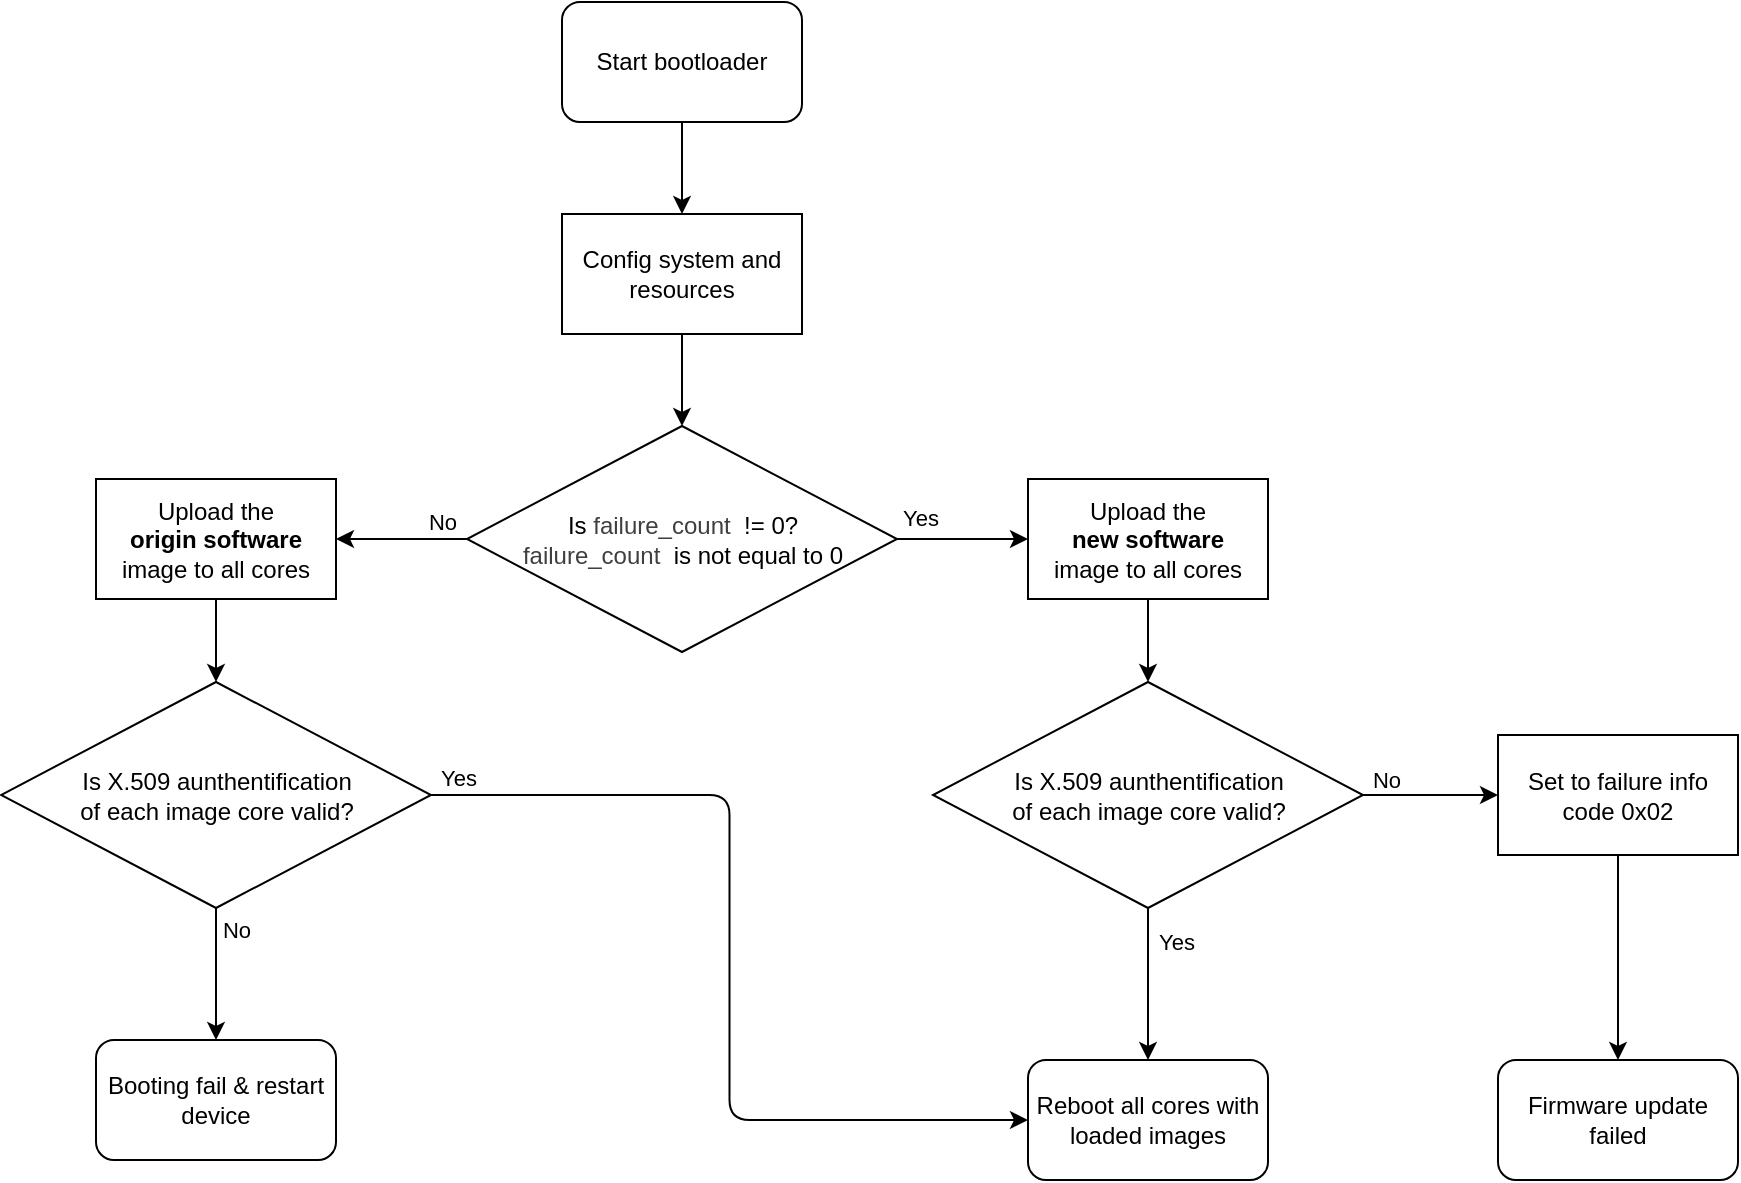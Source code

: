 <mxfile scale="3" border="0">
    <diagram id="LzTGRrPrDBO6Tm46XuKC" name="Page-1">
        <mxGraphModel dx="1844" dy="1139" grid="0" gridSize="10" guides="1" tooltips="1" connect="1" arrows="1" fold="1" page="0" pageScale="1" pageWidth="1600" pageHeight="1200" math="0" shadow="0">
            <root>
                <mxCell id="0"/>
                <mxCell id="1" parent="0"/>
                <mxCell id="188" style="edgeStyle=none;html=1;exitX=0.5;exitY=1;exitDx=0;exitDy=0;" parent="1" source="169" target="182" edge="1">
                    <mxGeometry relative="1" as="geometry"/>
                </mxCell>
                <mxCell id="169" value="Start bootloader" style="rounded=1;whiteSpace=wrap;html=1;" parent="1" vertex="1">
                    <mxGeometry x="104" y="258" width="120" height="60" as="geometry"/>
                </mxCell>
                <mxCell id="186" style="edgeStyle=none;html=1;exitX=0.5;exitY=1;exitDx=0;exitDy=0;" parent="1" source="182" target="185" edge="1">
                    <mxGeometry relative="1" as="geometry"/>
                </mxCell>
                <mxCell id="182" value="Config system and resources" style="rounded=0;whiteSpace=wrap;html=1;" parent="1" vertex="1">
                    <mxGeometry x="104" y="364" width="120" height="60" as="geometry"/>
                </mxCell>
                <mxCell id="191" style="edgeStyle=none;html=1;exitX=1;exitY=0.5;exitDx=0;exitDy=0;" parent="1" source="185" target="189" edge="1">
                    <mxGeometry relative="1" as="geometry"/>
                </mxCell>
                <mxCell id="203" value="Yes" style="edgeLabel;html=1;align=center;verticalAlign=middle;resizable=0;points=[];" parent="191" vertex="1" connectable="0">
                    <mxGeometry x="-0.369" relative="1" as="geometry">
                        <mxPoint x="-9" y="-11" as="offset"/>
                    </mxGeometry>
                </mxCell>
                <mxCell id="201" style="edgeStyle=none;html=1;" parent="1" source="185" target="200" edge="1">
                    <mxGeometry relative="1" as="geometry"/>
                </mxCell>
                <mxCell id="204" value="No" style="edgeLabel;html=1;align=center;verticalAlign=middle;resizable=0;points=[];" parent="201" vertex="1" connectable="0">
                    <mxGeometry x="-0.549" y="1" relative="1" as="geometry">
                        <mxPoint x="2" y="-10" as="offset"/>
                    </mxGeometry>
                </mxCell>
                <mxCell id="185" value="Is&amp;nbsp;&lt;span style=&quot;color: rgb(63, 63, 63);&quot;&gt;failure_count&amp;nbsp;&amp;nbsp;&lt;/span&gt;!=&amp;nbsp;0?&lt;div&gt;&lt;span style=&quot;color: rgb(63, 63, 63);&quot;&gt;failure_count&amp;nbsp;&amp;nbsp;&lt;/span&gt;is not equal to 0&lt;/div&gt;" style="rhombus;whiteSpace=wrap;html=1;" parent="1" vertex="1">
                    <mxGeometry x="56.5" y="470" width="215" height="113" as="geometry"/>
                </mxCell>
                <mxCell id="193" style="edgeStyle=none;html=1;exitX=0.5;exitY=1;exitDx=0;exitDy=0;" parent="1" source="189" target="192" edge="1">
                    <mxGeometry relative="1" as="geometry"/>
                </mxCell>
                <mxCell id="189" value="Upload the&lt;font color=&quot;#000000&quot;&gt;&lt;br&gt;&lt;/font&gt;&lt;b&gt;new software&lt;br&gt;&lt;/b&gt;image to all cores" style="rounded=0;whiteSpace=wrap;html=1;" parent="1" vertex="1">
                    <mxGeometry x="337" y="496.5" width="120" height="60" as="geometry"/>
                </mxCell>
                <mxCell id="196" style="edgeStyle=none;html=1;exitX=0.5;exitY=1;exitDx=0;exitDy=0;" parent="1" source="192" target="194" edge="1">
                    <mxGeometry relative="1" as="geometry"/>
                </mxCell>
                <mxCell id="197" value="Yes" style="edgeLabel;html=1;align=center;verticalAlign=middle;resizable=0;points=[];" parent="196" vertex="1" connectable="0">
                    <mxGeometry x="-0.484" relative="1" as="geometry">
                        <mxPoint x="14" y="-3" as="offset"/>
                    </mxGeometry>
                </mxCell>
                <mxCell id="219" style="edgeStyle=none;html=1;exitX=1;exitY=0.5;exitDx=0;exitDy=0;" parent="1" source="192" target="221" edge="1">
                    <mxGeometry relative="1" as="geometry"/>
                </mxCell>
                <mxCell id="220" value="No" style="edgeLabel;html=1;align=center;verticalAlign=middle;resizable=0;points=[];" parent="219" vertex="1" connectable="0">
                    <mxGeometry x="-0.525" y="1" relative="1" as="geometry">
                        <mxPoint x="-5" y="-7" as="offset"/>
                    </mxGeometry>
                </mxCell>
                <mxCell id="192" value="Is X.509 aunthentification&lt;br&gt;of each image core valid?" style="rhombus;whiteSpace=wrap;html=1;" parent="1" vertex="1">
                    <mxGeometry x="289.5" y="598" width="215" height="113" as="geometry"/>
                </mxCell>
                <mxCell id="194" value="Reboot all cores with loaded images" style="rounded=1;whiteSpace=wrap;html=1;" parent="1" vertex="1">
                    <mxGeometry x="337" y="787" width="120" height="60" as="geometry"/>
                </mxCell>
                <mxCell id="206" style="edgeStyle=none;html=1;exitX=0.5;exitY=1;exitDx=0;exitDy=0;" parent="1" source="200" target="205" edge="1">
                    <mxGeometry relative="1" as="geometry"/>
                </mxCell>
                <mxCell id="200" value="Upload the&lt;font color=&quot;#000000&quot;&gt;&lt;br&gt;&lt;/font&gt;&lt;b&gt;origin software&lt;br&gt;&lt;/b&gt;image to all cores" style="rounded=0;whiteSpace=wrap;html=1;" parent="1" vertex="1">
                    <mxGeometry x="-129" y="496.5" width="120" height="60" as="geometry"/>
                </mxCell>
                <mxCell id="210" style="edgeStyle=none;html=1;exitX=0.5;exitY=1;exitDx=0;exitDy=0;" parent="1" source="205" target="207" edge="1">
                    <mxGeometry relative="1" as="geometry"/>
                </mxCell>
                <mxCell id="211" value="No" style="edgeLabel;html=1;align=center;verticalAlign=middle;resizable=0;points=[];" parent="210" vertex="1" connectable="0">
                    <mxGeometry x="-0.005" y="1" relative="1" as="geometry">
                        <mxPoint x="9" y="-22" as="offset"/>
                    </mxGeometry>
                </mxCell>
                <mxCell id="216" style="edgeStyle=orthogonalEdgeStyle;html=1;entryX=0;entryY=0.5;entryDx=0;entryDy=0;exitX=1;exitY=0.5;exitDx=0;exitDy=0;" parent="1" source="205" target="194" edge="1">
                    <mxGeometry relative="1" as="geometry"/>
                </mxCell>
                <mxCell id="217" value="Yes" style="edgeLabel;html=1;align=center;verticalAlign=middle;resizable=0;points=[];" parent="216" vertex="1" connectable="0">
                    <mxGeometry x="-0.885" relative="1" as="geometry">
                        <mxPoint x="-13" y="-9" as="offset"/>
                    </mxGeometry>
                </mxCell>
                <mxCell id="205" value="Is X.509 aunthentification&lt;br&gt;of each image core valid?" style="rhombus;whiteSpace=wrap;html=1;" parent="1" vertex="1">
                    <mxGeometry x="-176.5" y="598" width="215" height="113" as="geometry"/>
                </mxCell>
                <mxCell id="207" value="Booting fail &amp;amp; restart device" style="rounded=1;whiteSpace=wrap;html=1;" parent="1" vertex="1">
                    <mxGeometry x="-129" y="777" width="120" height="60" as="geometry"/>
                </mxCell>
                <mxCell id="218" value="Firmware update failed" style="rounded=1;whiteSpace=wrap;html=1;" parent="1" vertex="1">
                    <mxGeometry x="572" y="787" width="120" height="60" as="geometry"/>
                </mxCell>
                <mxCell id="222" style="edgeStyle=none;html=1;exitX=0.5;exitY=1;exitDx=0;exitDy=0;" edge="1" parent="1" source="221" target="218">
                    <mxGeometry relative="1" as="geometry"/>
                </mxCell>
                <mxCell id="221" value="Set to failure info code 0x02" style="rounded=0;whiteSpace=wrap;html=1;" vertex="1" parent="1">
                    <mxGeometry x="572" y="624.5" width="120" height="60" as="geometry"/>
                </mxCell>
            </root>
        </mxGraphModel>
    </diagram>
</mxfile>